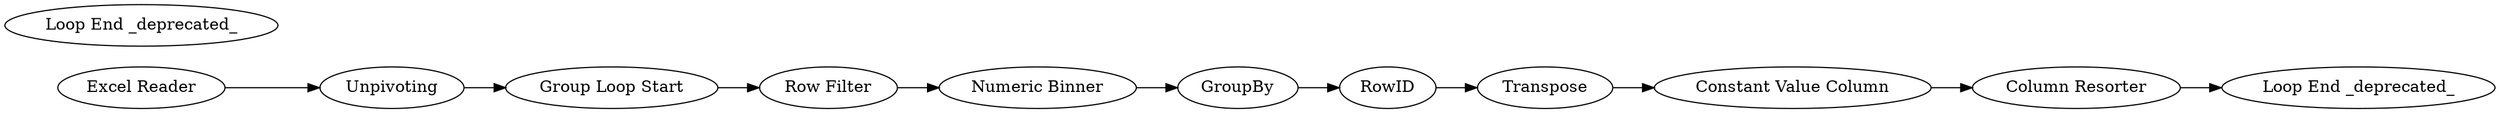 digraph {
	1 [label="Excel Reader"]
	16 [label="Loop End _deprecated_"]
	19 [label="Group Loop Start"]
	20 [label=Transpose]
	21 [label="Numeric Binner"]
	22 [label="Row Filter"]
	23 [label=GroupBy]
	25 [label=RowID]
	26 [label="Loop End _deprecated_"]
	28 [label="Column Resorter"]
	29 [label=Unpivoting]
	30 [label="Constant Value Column"]
	1 -> 29
	19 -> 22
	20 -> 30
	21 -> 23
	22 -> 21
	23 -> 25
	25 -> 20
	28 -> 26
	29 -> 19
	30 -> 28
	rankdir=LR
}
